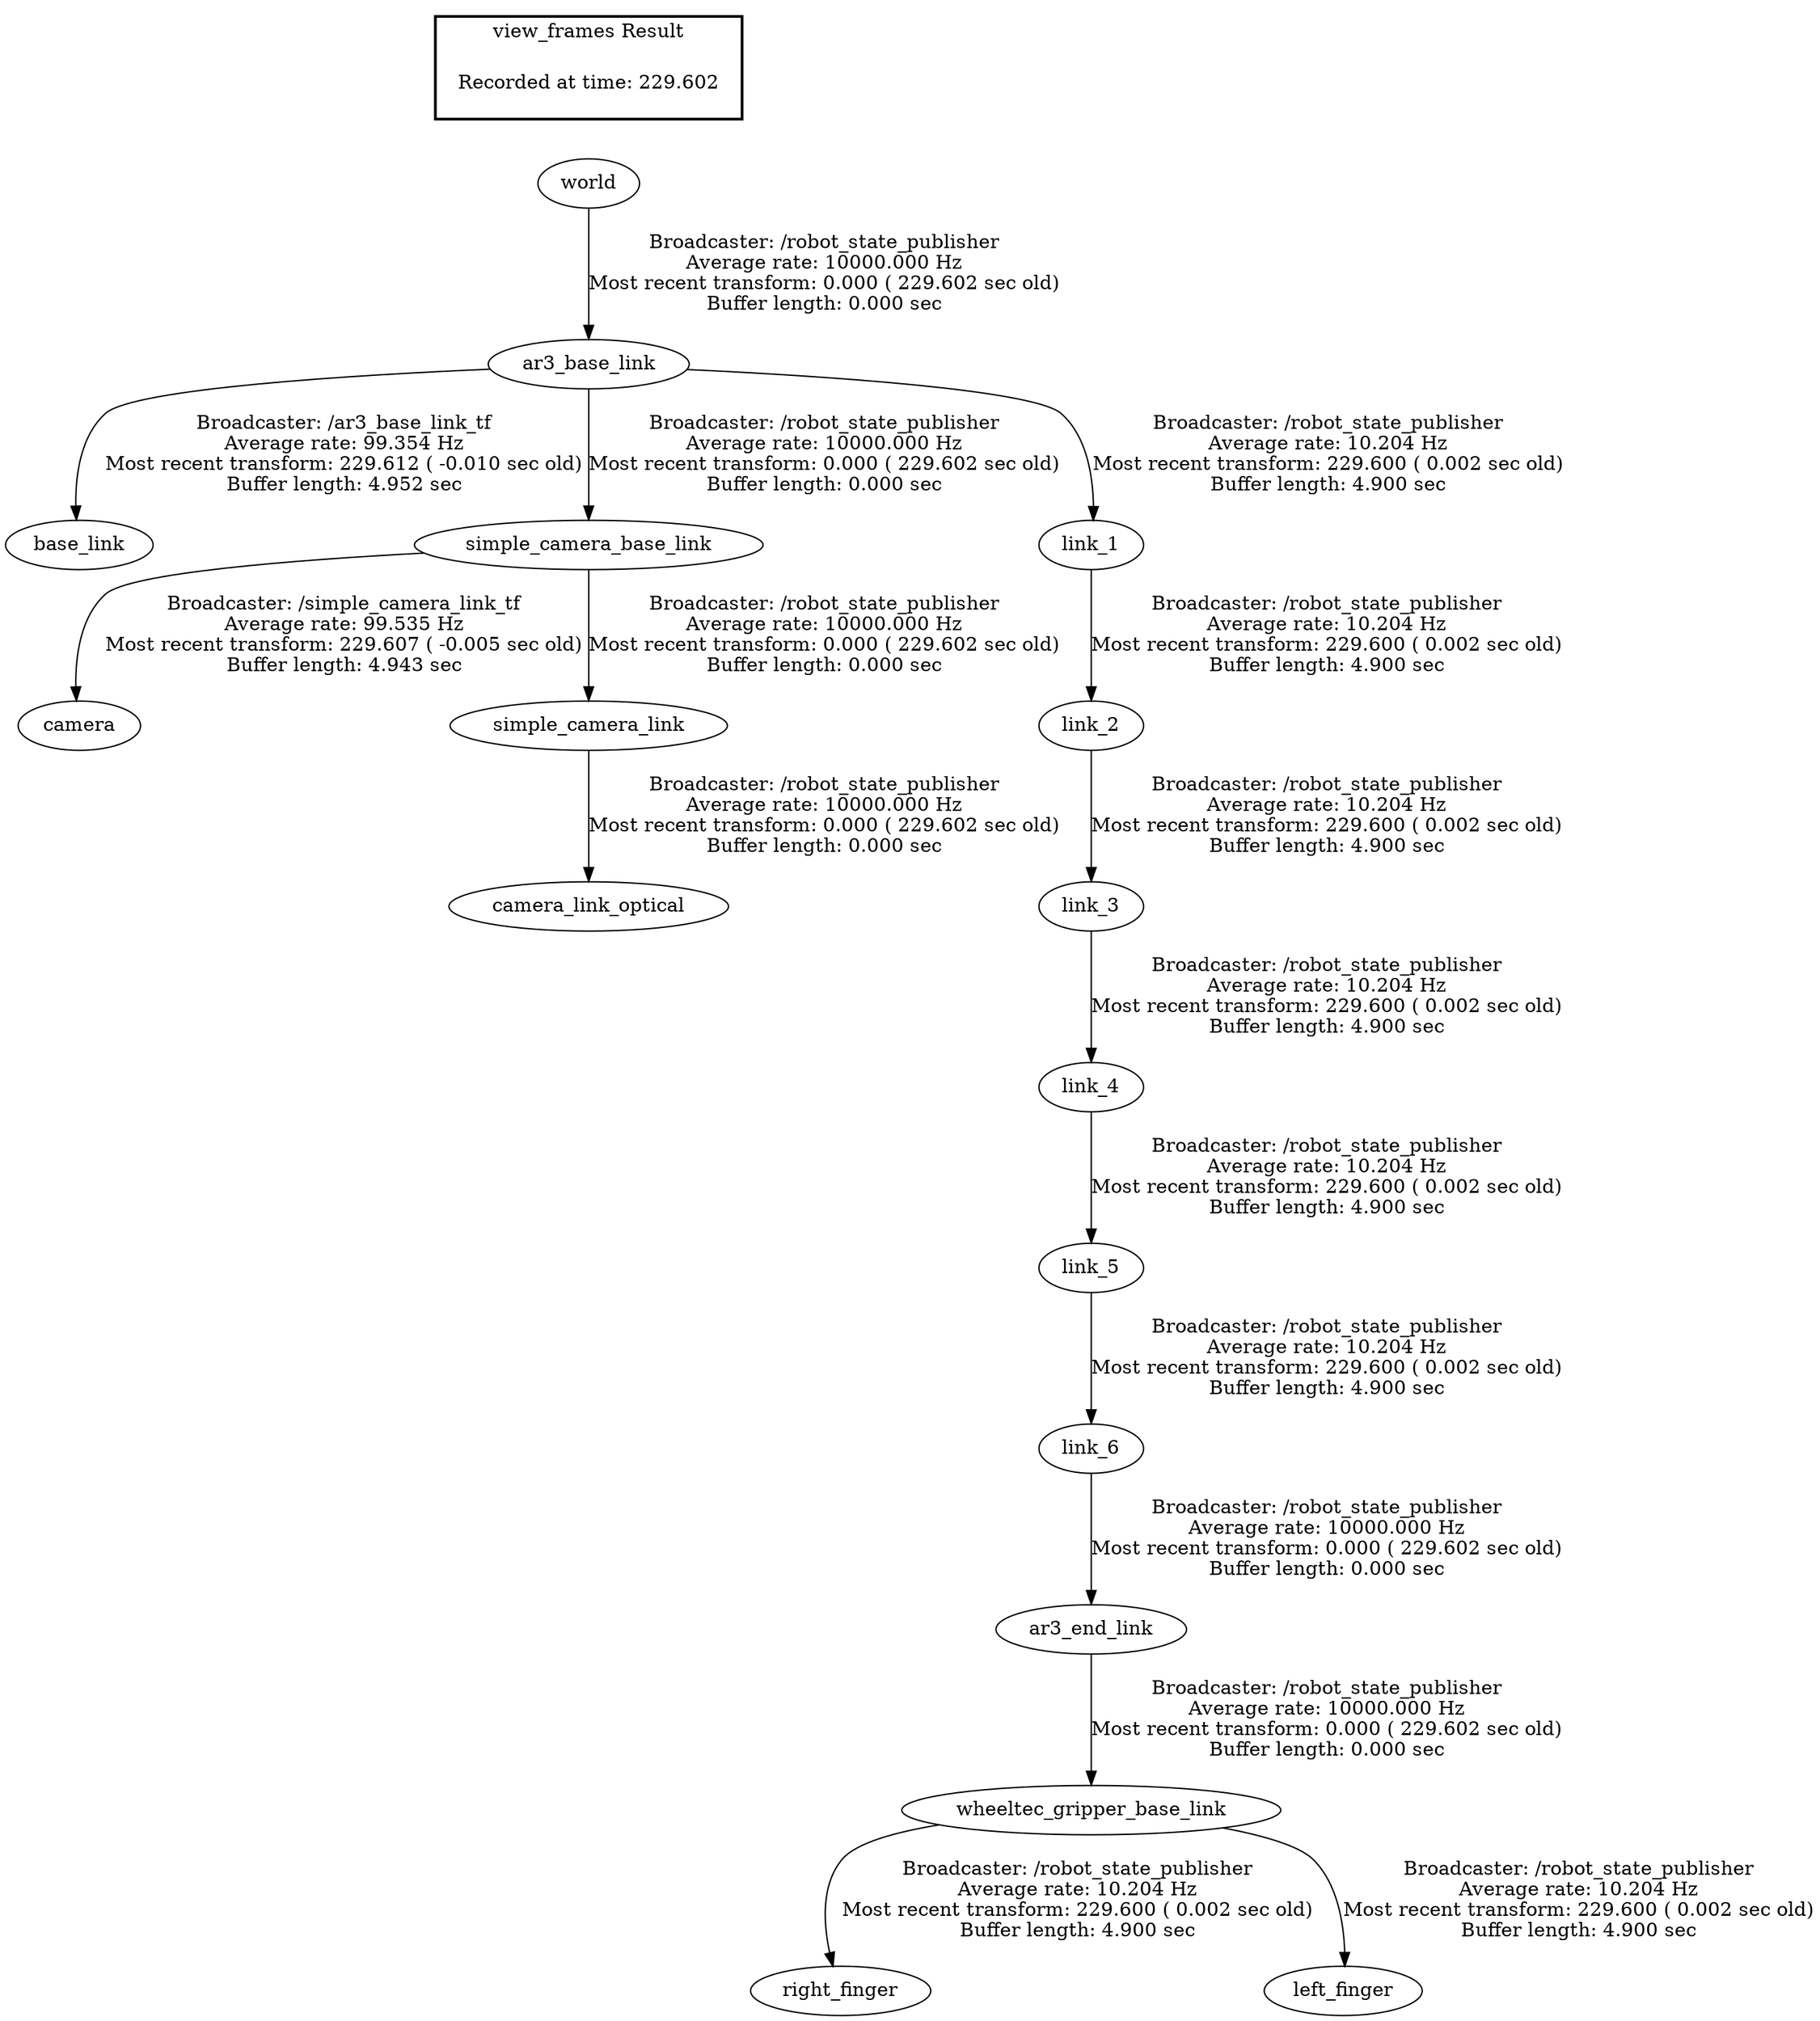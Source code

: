digraph G {
"ar3_base_link" -> "base_link"[label="Broadcaster: /ar3_base_link_tf\nAverage rate: 99.354 Hz\nMost recent transform: 229.612 ( -0.010 sec old)\nBuffer length: 4.952 sec\n"];
"world" -> "ar3_base_link"[label="Broadcaster: /robot_state_publisher\nAverage rate: 10000.000 Hz\nMost recent transform: 0.000 ( 229.602 sec old)\nBuffer length: 0.000 sec\n"];
"simple_camera_base_link" -> "camera"[label="Broadcaster: /simple_camera_link_tf\nAverage rate: 99.535 Hz\nMost recent transform: 229.607 ( -0.005 sec old)\nBuffer length: 4.943 sec\n"];
"ar3_base_link" -> "simple_camera_base_link"[label="Broadcaster: /robot_state_publisher\nAverage rate: 10000.000 Hz\nMost recent transform: 0.000 ( 229.602 sec old)\nBuffer length: 0.000 sec\n"];
"link_6" -> "ar3_end_link"[label="Broadcaster: /robot_state_publisher\nAverage rate: 10000.000 Hz\nMost recent transform: 0.000 ( 229.602 sec old)\nBuffer length: 0.000 sec\n"];
"link_5" -> "link_6"[label="Broadcaster: /robot_state_publisher\nAverage rate: 10.204 Hz\nMost recent transform: 229.600 ( 0.002 sec old)\nBuffer length: 4.900 sec\n"];
"simple_camera_link" -> "camera_link_optical"[label="Broadcaster: /robot_state_publisher\nAverage rate: 10000.000 Hz\nMost recent transform: 0.000 ( 229.602 sec old)\nBuffer length: 0.000 sec\n"];
"simple_camera_base_link" -> "simple_camera_link"[label="Broadcaster: /robot_state_publisher\nAverage rate: 10000.000 Hz\nMost recent transform: 0.000 ( 229.602 sec old)\nBuffer length: 0.000 sec\n"];
"ar3_end_link" -> "wheeltec_gripper_base_link"[label="Broadcaster: /robot_state_publisher\nAverage rate: 10000.000 Hz\nMost recent transform: 0.000 ( 229.602 sec old)\nBuffer length: 0.000 sec\n"];
"ar3_base_link" -> "link_1"[label="Broadcaster: /robot_state_publisher\nAverage rate: 10.204 Hz\nMost recent transform: 229.600 ( 0.002 sec old)\nBuffer length: 4.900 sec\n"];
"wheeltec_gripper_base_link" -> "right_finger"[label="Broadcaster: /robot_state_publisher\nAverage rate: 10.204 Hz\nMost recent transform: 229.600 ( 0.002 sec old)\nBuffer length: 4.900 sec\n"];
"wheeltec_gripper_base_link" -> "left_finger"[label="Broadcaster: /robot_state_publisher\nAverage rate: 10.204 Hz\nMost recent transform: 229.600 ( 0.002 sec old)\nBuffer length: 4.900 sec\n"];
"link_1" -> "link_2"[label="Broadcaster: /robot_state_publisher\nAverage rate: 10.204 Hz\nMost recent transform: 229.600 ( 0.002 sec old)\nBuffer length: 4.900 sec\n"];
"link_2" -> "link_3"[label="Broadcaster: /robot_state_publisher\nAverage rate: 10.204 Hz\nMost recent transform: 229.600 ( 0.002 sec old)\nBuffer length: 4.900 sec\n"];
"link_3" -> "link_4"[label="Broadcaster: /robot_state_publisher\nAverage rate: 10.204 Hz\nMost recent transform: 229.600 ( 0.002 sec old)\nBuffer length: 4.900 sec\n"];
"link_4" -> "link_5"[label="Broadcaster: /robot_state_publisher\nAverage rate: 10.204 Hz\nMost recent transform: 229.600 ( 0.002 sec old)\nBuffer length: 4.900 sec\n"];
edge [style=invis];
 subgraph cluster_legend { style=bold; color=black; label ="view_frames Result";
"Recorded at time: 229.602"[ shape=plaintext ] ;
 }->"world";
}